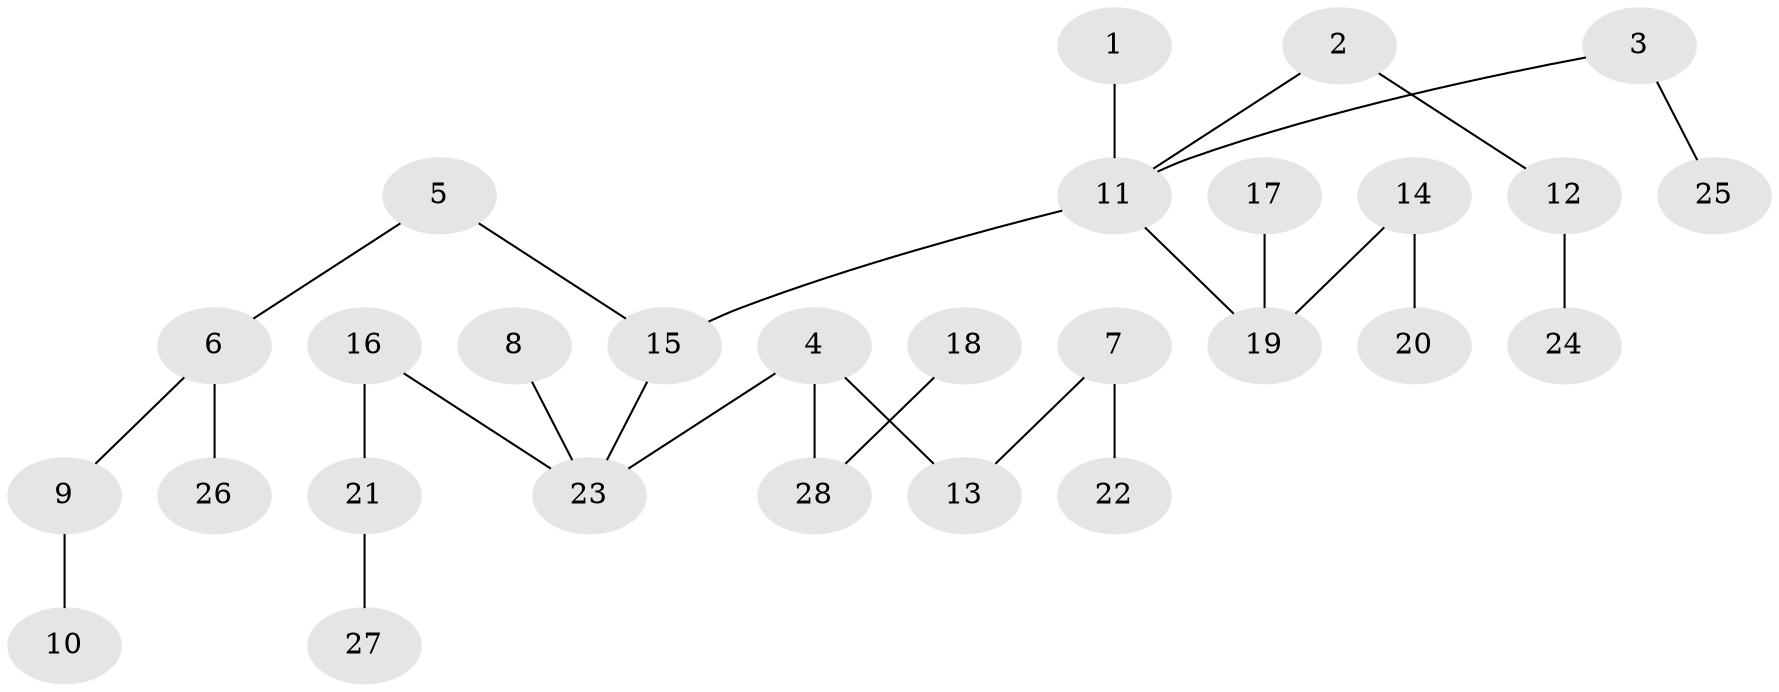 // original degree distribution, {7: 0.017857142857142856, 4: 0.03571428571428571, 5: 0.017857142857142856, 1: 0.4642857142857143, 2: 0.30357142857142855, 3: 0.14285714285714285, 6: 0.017857142857142856}
// Generated by graph-tools (version 1.1) at 2025/02/03/09/25 03:02:20]
// undirected, 28 vertices, 27 edges
graph export_dot {
graph [start="1"]
  node [color=gray90,style=filled];
  1;
  2;
  3;
  4;
  5;
  6;
  7;
  8;
  9;
  10;
  11;
  12;
  13;
  14;
  15;
  16;
  17;
  18;
  19;
  20;
  21;
  22;
  23;
  24;
  25;
  26;
  27;
  28;
  1 -- 11 [weight=1.0];
  2 -- 11 [weight=1.0];
  2 -- 12 [weight=1.0];
  3 -- 11 [weight=1.0];
  3 -- 25 [weight=1.0];
  4 -- 13 [weight=1.0];
  4 -- 23 [weight=1.0];
  4 -- 28 [weight=1.0];
  5 -- 6 [weight=1.0];
  5 -- 15 [weight=1.0];
  6 -- 9 [weight=1.0];
  6 -- 26 [weight=1.0];
  7 -- 13 [weight=1.0];
  7 -- 22 [weight=1.0];
  8 -- 23 [weight=1.0];
  9 -- 10 [weight=1.0];
  11 -- 15 [weight=1.0];
  11 -- 19 [weight=1.0];
  12 -- 24 [weight=1.0];
  14 -- 19 [weight=1.0];
  14 -- 20 [weight=1.0];
  15 -- 23 [weight=1.0];
  16 -- 21 [weight=1.0];
  16 -- 23 [weight=1.0];
  17 -- 19 [weight=1.0];
  18 -- 28 [weight=1.0];
  21 -- 27 [weight=1.0];
}

